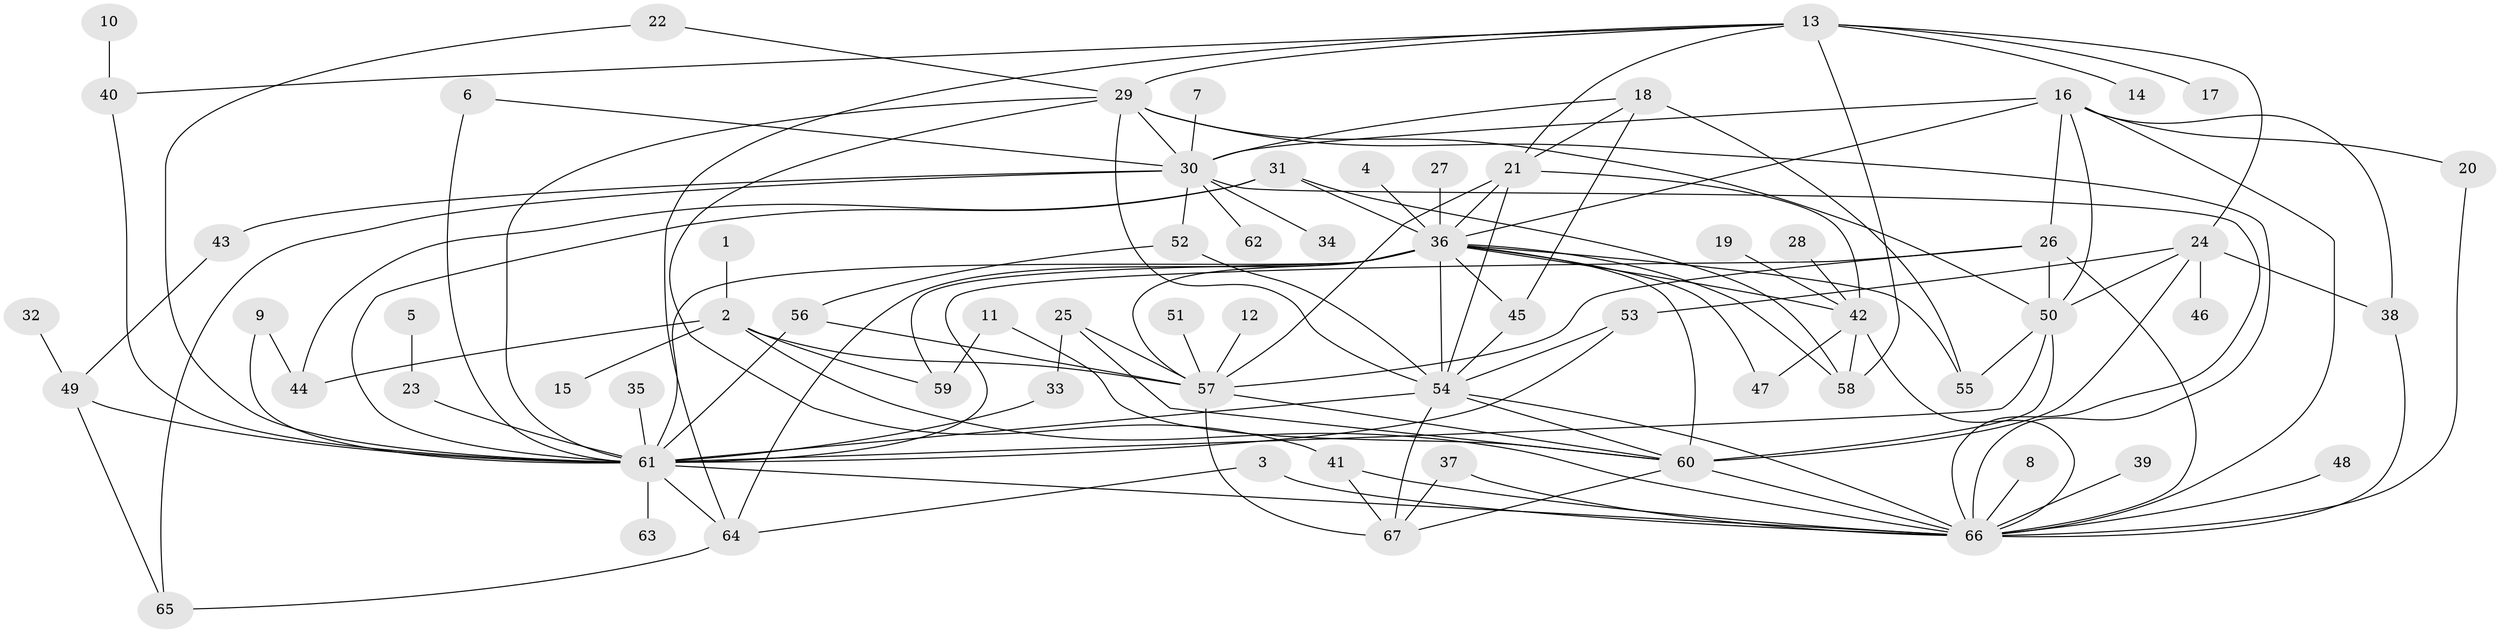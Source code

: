 // original degree distribution, {20: 0.007462686567164179, 8: 0.022388059701492536, 11: 0.014925373134328358, 21: 0.007462686567164179, 12: 0.007462686567164179, 14: 0.007462686567164179, 1: 0.417910447761194, 4: 0.07462686567164178, 5: 0.03731343283582089, 22: 0.007462686567164179, 3: 0.11194029850746269, 2: 0.23880597014925373, 10: 0.007462686567164179, 9: 0.007462686567164179, 7: 0.014925373134328358, 6: 0.014925373134328358}
// Generated by graph-tools (version 1.1) at 2025/01/03/09/25 03:01:52]
// undirected, 67 vertices, 129 edges
graph export_dot {
graph [start="1"]
  node [color=gray90,style=filled];
  1;
  2;
  3;
  4;
  5;
  6;
  7;
  8;
  9;
  10;
  11;
  12;
  13;
  14;
  15;
  16;
  17;
  18;
  19;
  20;
  21;
  22;
  23;
  24;
  25;
  26;
  27;
  28;
  29;
  30;
  31;
  32;
  33;
  34;
  35;
  36;
  37;
  38;
  39;
  40;
  41;
  42;
  43;
  44;
  45;
  46;
  47;
  48;
  49;
  50;
  51;
  52;
  53;
  54;
  55;
  56;
  57;
  58;
  59;
  60;
  61;
  62;
  63;
  64;
  65;
  66;
  67;
  1 -- 2 [weight=1.0];
  2 -- 15 [weight=1.0];
  2 -- 44 [weight=1.0];
  2 -- 57 [weight=1.0];
  2 -- 59 [weight=1.0];
  2 -- 66 [weight=1.0];
  3 -- 64 [weight=1.0];
  3 -- 66 [weight=1.0];
  4 -- 36 [weight=1.0];
  5 -- 23 [weight=1.0];
  6 -- 30 [weight=1.0];
  6 -- 61 [weight=1.0];
  7 -- 30 [weight=1.0];
  8 -- 66 [weight=1.0];
  9 -- 44 [weight=1.0];
  9 -- 61 [weight=1.0];
  10 -- 40 [weight=1.0];
  11 -- 59 [weight=1.0];
  11 -- 60 [weight=1.0];
  12 -- 57 [weight=1.0];
  13 -- 14 [weight=1.0];
  13 -- 17 [weight=1.0];
  13 -- 21 [weight=1.0];
  13 -- 24 [weight=1.0];
  13 -- 29 [weight=1.0];
  13 -- 40 [weight=1.0];
  13 -- 58 [weight=1.0];
  13 -- 64 [weight=1.0];
  16 -- 20 [weight=1.0];
  16 -- 26 [weight=1.0];
  16 -- 30 [weight=1.0];
  16 -- 36 [weight=1.0];
  16 -- 38 [weight=1.0];
  16 -- 50 [weight=1.0];
  16 -- 66 [weight=1.0];
  18 -- 21 [weight=1.0];
  18 -- 30 [weight=1.0];
  18 -- 45 [weight=1.0];
  18 -- 55 [weight=1.0];
  19 -- 42 [weight=1.0];
  20 -- 66 [weight=1.0];
  21 -- 36 [weight=1.0];
  21 -- 42 [weight=1.0];
  21 -- 54 [weight=2.0];
  21 -- 57 [weight=1.0];
  22 -- 29 [weight=1.0];
  22 -- 61 [weight=1.0];
  23 -- 61 [weight=1.0];
  24 -- 38 [weight=1.0];
  24 -- 46 [weight=1.0];
  24 -- 50 [weight=1.0];
  24 -- 53 [weight=1.0];
  24 -- 60 [weight=1.0];
  25 -- 33 [weight=1.0];
  25 -- 57 [weight=1.0];
  25 -- 60 [weight=1.0];
  26 -- 50 [weight=1.0];
  26 -- 57 [weight=1.0];
  26 -- 61 [weight=1.0];
  26 -- 66 [weight=1.0];
  27 -- 36 [weight=1.0];
  28 -- 42 [weight=1.0];
  29 -- 30 [weight=1.0];
  29 -- 41 [weight=1.0];
  29 -- 50 [weight=1.0];
  29 -- 54 [weight=1.0];
  29 -- 61 [weight=1.0];
  29 -- 66 [weight=1.0];
  30 -- 34 [weight=1.0];
  30 -- 43 [weight=1.0];
  30 -- 52 [weight=2.0];
  30 -- 62 [weight=1.0];
  30 -- 65 [weight=1.0];
  30 -- 66 [weight=1.0];
  31 -- 36 [weight=1.0];
  31 -- 44 [weight=1.0];
  31 -- 58 [weight=1.0];
  31 -- 61 [weight=1.0];
  32 -- 49 [weight=1.0];
  33 -- 61 [weight=1.0];
  35 -- 61 [weight=1.0];
  36 -- 42 [weight=1.0];
  36 -- 45 [weight=1.0];
  36 -- 47 [weight=1.0];
  36 -- 54 [weight=2.0];
  36 -- 55 [weight=1.0];
  36 -- 57 [weight=1.0];
  36 -- 58 [weight=1.0];
  36 -- 59 [weight=1.0];
  36 -- 60 [weight=2.0];
  36 -- 61 [weight=1.0];
  36 -- 64 [weight=1.0];
  37 -- 66 [weight=1.0];
  37 -- 67 [weight=1.0];
  38 -- 66 [weight=1.0];
  39 -- 66 [weight=1.0];
  40 -- 61 [weight=1.0];
  41 -- 66 [weight=1.0];
  41 -- 67 [weight=1.0];
  42 -- 47 [weight=1.0];
  42 -- 58 [weight=1.0];
  42 -- 66 [weight=1.0];
  43 -- 49 [weight=1.0];
  45 -- 54 [weight=1.0];
  48 -- 66 [weight=1.0];
  49 -- 61 [weight=1.0];
  49 -- 65 [weight=1.0];
  50 -- 55 [weight=1.0];
  50 -- 60 [weight=2.0];
  50 -- 61 [weight=1.0];
  51 -- 57 [weight=1.0];
  52 -- 54 [weight=1.0];
  52 -- 56 [weight=1.0];
  53 -- 54 [weight=1.0];
  53 -- 61 [weight=1.0];
  54 -- 60 [weight=1.0];
  54 -- 61 [weight=1.0];
  54 -- 66 [weight=1.0];
  54 -- 67 [weight=1.0];
  56 -- 57 [weight=1.0];
  56 -- 61 [weight=1.0];
  57 -- 60 [weight=1.0];
  57 -- 67 [weight=1.0];
  60 -- 66 [weight=1.0];
  60 -- 67 [weight=1.0];
  61 -- 63 [weight=1.0];
  61 -- 64 [weight=1.0];
  61 -- 66 [weight=1.0];
  64 -- 65 [weight=1.0];
}
